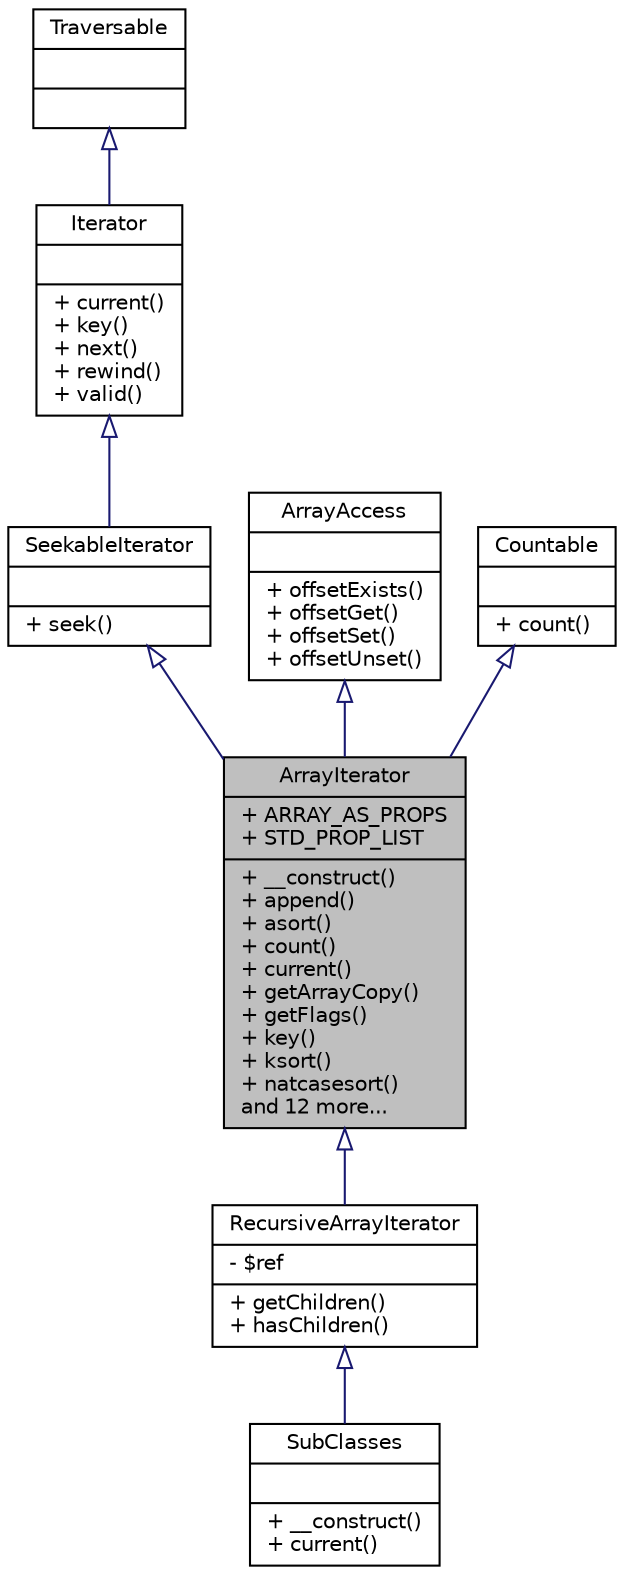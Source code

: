 digraph "ArrayIterator"
{
  edge [fontname="Helvetica",fontsize="10",labelfontname="Helvetica",labelfontsize="10"];
  node [fontname="Helvetica",fontsize="10",shape=record];
  Node1 [label="{ArrayIterator\n|+ ARRAY_AS_PROPS\l+ STD_PROP_LIST\l|+ __construct()\l+ append()\l+ asort()\l+ count()\l+ current()\l+ getArrayCopy()\l+ getFlags()\l+ key()\l+ ksort()\l+ natcasesort()\land 12 more...\l}",height=0.2,width=0.4,color="black", fillcolor="grey75", style="filled" fontcolor="black"];
  Node2 -> Node1 [dir="back",color="midnightblue",fontsize="10",style="solid",arrowtail="onormal",fontname="Helvetica"];
  Node2 [label="{SeekableIterator\n||+ seek()\l}",height=0.2,width=0.4,color="black", fillcolor="white", style="filled",URL="$interfaceSeekableIterator.html",tooltip="seekable iterator "];
  Node3 -> Node2 [dir="back",color="midnightblue",fontsize="10",style="solid",arrowtail="onormal",fontname="Helvetica"];
  Node3 [label="{Iterator\n||+ current()\l+ key()\l+ next()\l+ rewind()\l+ valid()\l}",height=0.2,width=0.4,color="black", fillcolor="white", style="filled",URL="$interfaceIterator.html",tooltip="Basic iterator. "];
  Node4 -> Node3 [dir="back",color="midnightblue",fontsize="10",style="solid",arrowtail="onormal",fontname="Helvetica"];
  Node4 [label="{Traversable\n||}",height=0.2,width=0.4,color="black", fillcolor="white", style="filled",URL="$interfaceTraversable.html",tooltip="Interface to detect a class is traversable using foreach. "];
  Node5 -> Node1 [dir="back",color="midnightblue",fontsize="10",style="solid",arrowtail="onormal",fontname="Helvetica"];
  Node5 [label="{ArrayAccess\n||+ offsetExists()\l+ offsetGet()\l+ offsetSet()\l+ offsetUnset()\l}",height=0.2,width=0.4,color="black", fillcolor="white", style="filled",URL="$interfaceArrayAccess.html",tooltip="Interface to override array access of objects. "];
  Node6 -> Node1 [dir="back",color="midnightblue",fontsize="10",style="solid",arrowtail="onormal",fontname="Helvetica"];
  Node6 [label="{Countable\n||+ count()\l}",height=0.2,width=0.4,color="black", fillcolor="white", style="filled",URL="$interfaceCountable.html",tooltip="This Interface allows to hook into the global count() function. "];
  Node1 -> Node7 [dir="back",color="midnightblue",fontsize="10",style="solid",arrowtail="onormal",fontname="Helvetica"];
  Node7 [label="{RecursiveArrayIterator\n|- $ref\l|+ getChildren()\l+ hasChildren()\l}",height=0.2,width=0.4,color="black", fillcolor="white", style="filled",URL="$classRecursiveArrayIterator.html",tooltip="A recursive array iterator. "];
  Node7 -> Node8 [dir="back",color="midnightblue",fontsize="10",style="solid",arrowtail="onormal",fontname="Helvetica"];
  Node8 [label="{SubClasses\n||+ __construct()\l+ current()\l}",height=0.2,width=0.4,color="black", fillcolor="white", style="filled",URL="$classSubClasses.html",tooltip="Collects sub classes for given class or interface. "];
}
